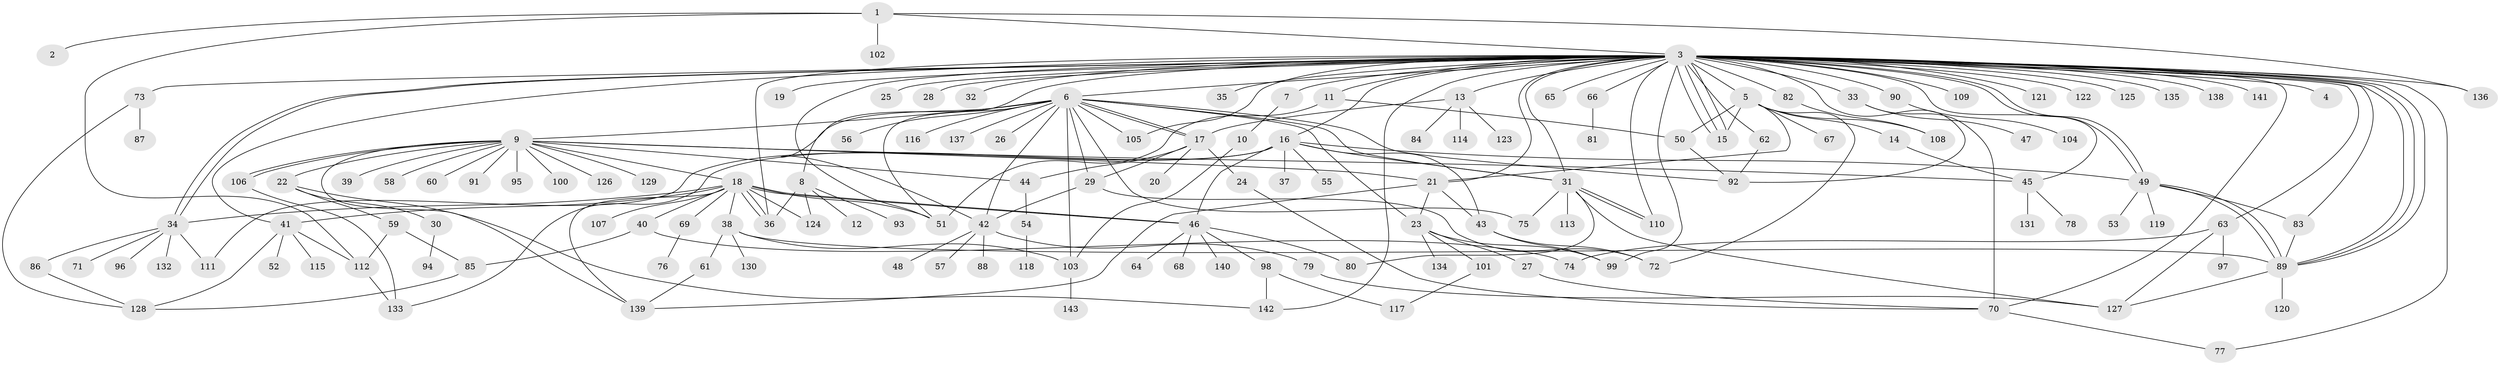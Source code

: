 // Generated by graph-tools (version 1.1) at 2025/35/03/09/25 02:35:27]
// undirected, 143 vertices, 221 edges
graph export_dot {
graph [start="1"]
  node [color=gray90,style=filled];
  1;
  2;
  3;
  4;
  5;
  6;
  7;
  8;
  9;
  10;
  11;
  12;
  13;
  14;
  15;
  16;
  17;
  18;
  19;
  20;
  21;
  22;
  23;
  24;
  25;
  26;
  27;
  28;
  29;
  30;
  31;
  32;
  33;
  34;
  35;
  36;
  37;
  38;
  39;
  40;
  41;
  42;
  43;
  44;
  45;
  46;
  47;
  48;
  49;
  50;
  51;
  52;
  53;
  54;
  55;
  56;
  57;
  58;
  59;
  60;
  61;
  62;
  63;
  64;
  65;
  66;
  67;
  68;
  69;
  70;
  71;
  72;
  73;
  74;
  75;
  76;
  77;
  78;
  79;
  80;
  81;
  82;
  83;
  84;
  85;
  86;
  87;
  88;
  89;
  90;
  91;
  92;
  93;
  94;
  95;
  96;
  97;
  98;
  99;
  100;
  101;
  102;
  103;
  104;
  105;
  106;
  107;
  108;
  109;
  110;
  111;
  112;
  113;
  114;
  115;
  116;
  117;
  118;
  119;
  120;
  121;
  122;
  123;
  124;
  125;
  126;
  127;
  128;
  129;
  130;
  131;
  132;
  133;
  134;
  135;
  136;
  137;
  138;
  139;
  140;
  141;
  142;
  143;
  1 -- 2;
  1 -- 3;
  1 -- 102;
  1 -- 112;
  1 -- 136;
  3 -- 4;
  3 -- 5;
  3 -- 6;
  3 -- 7;
  3 -- 11;
  3 -- 13;
  3 -- 15;
  3 -- 15;
  3 -- 15;
  3 -- 16;
  3 -- 19;
  3 -- 21;
  3 -- 25;
  3 -- 28;
  3 -- 31;
  3 -- 32;
  3 -- 33;
  3 -- 34;
  3 -- 34;
  3 -- 35;
  3 -- 36;
  3 -- 41;
  3 -- 42;
  3 -- 45;
  3 -- 49;
  3 -- 49;
  3 -- 51;
  3 -- 62;
  3 -- 63;
  3 -- 65;
  3 -- 66;
  3 -- 70;
  3 -- 73;
  3 -- 77;
  3 -- 82;
  3 -- 83;
  3 -- 89;
  3 -- 89;
  3 -- 89;
  3 -- 90;
  3 -- 92;
  3 -- 99;
  3 -- 105;
  3 -- 109;
  3 -- 110;
  3 -- 121;
  3 -- 122;
  3 -- 125;
  3 -- 135;
  3 -- 136;
  3 -- 138;
  3 -- 141;
  3 -- 142;
  5 -- 14;
  5 -- 15;
  5 -- 21;
  5 -- 50;
  5 -- 67;
  5 -- 72;
  5 -- 108;
  6 -- 8;
  6 -- 9;
  6 -- 17;
  6 -- 17;
  6 -- 23;
  6 -- 26;
  6 -- 29;
  6 -- 31;
  6 -- 42;
  6 -- 51;
  6 -- 56;
  6 -- 75;
  6 -- 92;
  6 -- 103;
  6 -- 105;
  6 -- 116;
  6 -- 137;
  7 -- 10;
  8 -- 12;
  8 -- 36;
  8 -- 93;
  8 -- 124;
  9 -- 18;
  9 -- 21;
  9 -- 22;
  9 -- 39;
  9 -- 44;
  9 -- 45;
  9 -- 58;
  9 -- 60;
  9 -- 91;
  9 -- 95;
  9 -- 100;
  9 -- 106;
  9 -- 106;
  9 -- 126;
  9 -- 129;
  9 -- 139;
  10 -- 103;
  11 -- 50;
  11 -- 51;
  13 -- 17;
  13 -- 84;
  13 -- 114;
  13 -- 123;
  14 -- 45;
  16 -- 31;
  16 -- 37;
  16 -- 43;
  16 -- 46;
  16 -- 49;
  16 -- 55;
  16 -- 111;
  16 -- 133;
  17 -- 20;
  17 -- 24;
  17 -- 29;
  17 -- 44;
  18 -- 34;
  18 -- 36;
  18 -- 36;
  18 -- 38;
  18 -- 40;
  18 -- 41;
  18 -- 46;
  18 -- 46;
  18 -- 51;
  18 -- 69;
  18 -- 107;
  18 -- 124;
  18 -- 139;
  21 -- 23;
  21 -- 43;
  21 -- 139;
  22 -- 30;
  22 -- 59;
  22 -- 142;
  23 -- 27;
  23 -- 99;
  23 -- 101;
  23 -- 134;
  24 -- 70;
  27 -- 70;
  29 -- 42;
  29 -- 72;
  30 -- 94;
  31 -- 75;
  31 -- 80;
  31 -- 110;
  31 -- 110;
  31 -- 113;
  31 -- 127;
  33 -- 47;
  33 -- 70;
  34 -- 71;
  34 -- 86;
  34 -- 96;
  34 -- 111;
  34 -- 132;
  38 -- 61;
  38 -- 89;
  38 -- 103;
  38 -- 130;
  40 -- 74;
  40 -- 85;
  41 -- 52;
  41 -- 112;
  41 -- 115;
  41 -- 128;
  42 -- 48;
  42 -- 57;
  42 -- 79;
  42 -- 88;
  43 -- 72;
  43 -- 99;
  44 -- 54;
  45 -- 78;
  45 -- 131;
  46 -- 64;
  46 -- 68;
  46 -- 80;
  46 -- 98;
  46 -- 140;
  49 -- 53;
  49 -- 83;
  49 -- 89;
  49 -- 89;
  49 -- 119;
  50 -- 92;
  54 -- 118;
  59 -- 85;
  59 -- 112;
  61 -- 139;
  62 -- 92;
  63 -- 74;
  63 -- 97;
  63 -- 127;
  66 -- 81;
  69 -- 76;
  70 -- 77;
  73 -- 87;
  73 -- 128;
  79 -- 127;
  82 -- 108;
  83 -- 89;
  85 -- 128;
  86 -- 128;
  89 -- 120;
  89 -- 127;
  90 -- 104;
  98 -- 117;
  98 -- 142;
  101 -- 117;
  103 -- 143;
  106 -- 133;
  112 -- 133;
}
